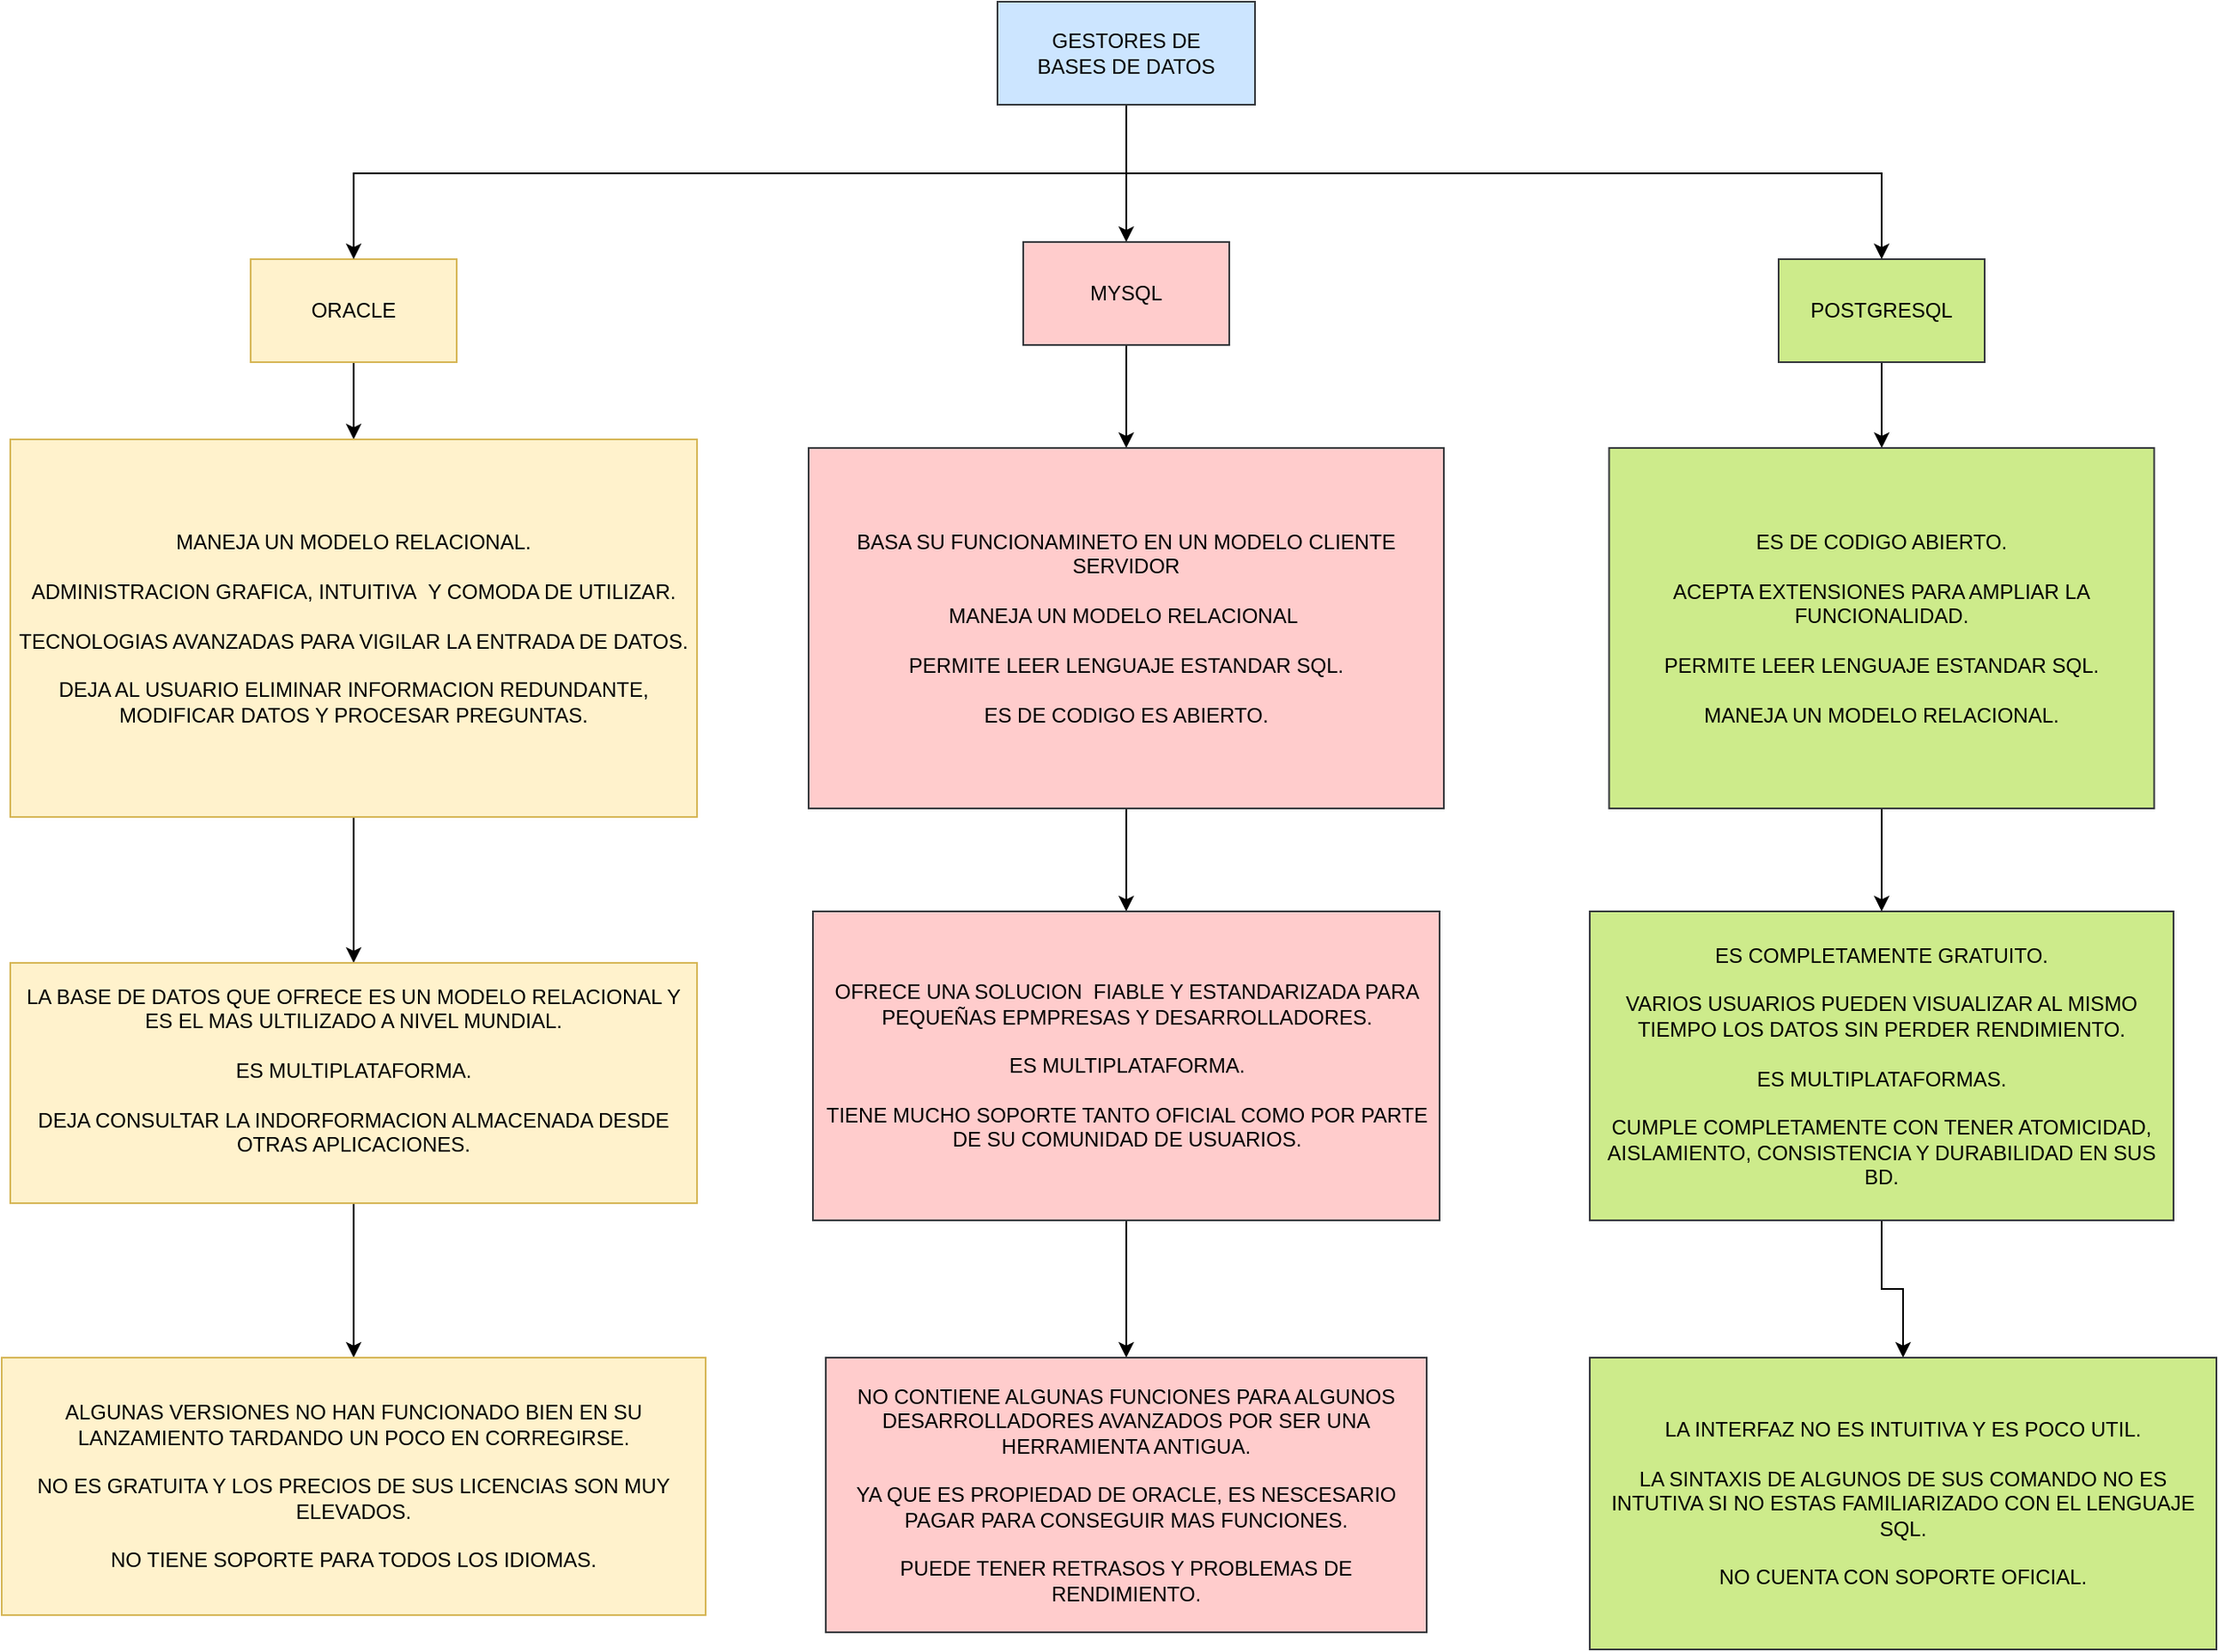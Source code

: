 <mxfile version="20.4.0" type="device"><diagram id="f0bPpsgGL2Xi6Ml-HFWF" name="Página-1"><mxGraphModel dx="1506" dy="407" grid="1" gridSize="10" guides="1" tooltips="1" connect="1" arrows="1" fold="1" page="1" pageScale="1" pageWidth="827" pageHeight="1169" math="0" shadow="0"><root><mxCell id="0"/><mxCell id="1" parent="0"/><mxCell id="Z0-tio8ltxhKrtHe50AP-3" value="" style="edgeStyle=orthogonalEdgeStyle;rounded=0;orthogonalLoop=1;jettySize=auto;html=1;" edge="1" parent="1" source="Z0-tio8ltxhKrtHe50AP-1" target="Z0-tio8ltxhKrtHe50AP-2"><mxGeometry relative="1" as="geometry"><Array as="points"><mxPoint x="400" y="160"/><mxPoint x="400" y="160"/></Array></mxGeometry></mxCell><mxCell id="Z0-tio8ltxhKrtHe50AP-1" value="GESTORES DE&lt;br&gt;BASES DE DATOS" style="rounded=0;whiteSpace=wrap;html=1;fillColor=#cce5ff;strokeColor=#36393d;" vertex="1" parent="1"><mxGeometry x="325" y="60" width="150" height="60" as="geometry"/></mxCell><mxCell id="Z0-tio8ltxhKrtHe50AP-17" value="" style="edgeStyle=orthogonalEdgeStyle;rounded=0;orthogonalLoop=1;jettySize=auto;html=1;" edge="1" parent="1" source="Z0-tio8ltxhKrtHe50AP-2" target="Z0-tio8ltxhKrtHe50AP-16"><mxGeometry relative="1" as="geometry"/></mxCell><mxCell id="Z0-tio8ltxhKrtHe50AP-2" value="MYSQL" style="whiteSpace=wrap;html=1;rounded=0;fillColor=#ffcccc;strokeColor=#36393d;" vertex="1" parent="1"><mxGeometry x="340" y="200" width="120" height="60" as="geometry"/></mxCell><mxCell id="Z0-tio8ltxhKrtHe50AP-11" value="" style="edgeStyle=orthogonalEdgeStyle;rounded=0;orthogonalLoop=1;jettySize=auto;html=1;" edge="1" parent="1" source="Z0-tio8ltxhKrtHe50AP-4" target="Z0-tio8ltxhKrtHe50AP-10"><mxGeometry relative="1" as="geometry"/></mxCell><mxCell id="Z0-tio8ltxhKrtHe50AP-4" value="ORACLE" style="rounded=0;whiteSpace=wrap;html=1;fillColor=#fff2cc;strokeColor=#d6b656;" vertex="1" parent="1"><mxGeometry x="-110" y="210" width="120" height="60" as="geometry"/></mxCell><mxCell id="Z0-tio8ltxhKrtHe50AP-6" value="" style="endArrow=classic;html=1;rounded=0;entryX=0.5;entryY=0;entryDx=0;entryDy=0;" edge="1" parent="1" target="Z0-tio8ltxhKrtHe50AP-4"><mxGeometry width="50" height="50" relative="1" as="geometry"><mxPoint x="400" y="160" as="sourcePoint"/><mxPoint x="430" y="210" as="targetPoint"/><Array as="points"><mxPoint x="-50" y="160"/></Array></mxGeometry></mxCell><mxCell id="Z0-tio8ltxhKrtHe50AP-26" value="" style="edgeStyle=orthogonalEdgeStyle;rounded=0;orthogonalLoop=1;jettySize=auto;html=1;" edge="1" parent="1" source="Z0-tio8ltxhKrtHe50AP-8" target="Z0-tio8ltxhKrtHe50AP-25"><mxGeometry relative="1" as="geometry"/></mxCell><mxCell id="Z0-tio8ltxhKrtHe50AP-8" value="POSTGRESQL" style="rounded=0;whiteSpace=wrap;html=1;fillColor=#cdeb8b;strokeColor=#36393d;" vertex="1" parent="1"><mxGeometry x="780" y="210" width="120" height="60" as="geometry"/></mxCell><mxCell id="Z0-tio8ltxhKrtHe50AP-9" value="" style="endArrow=classic;html=1;rounded=0;entryX=0.5;entryY=0;entryDx=0;entryDy=0;" edge="1" parent="1" target="Z0-tio8ltxhKrtHe50AP-8"><mxGeometry width="50" height="50" relative="1" as="geometry"><mxPoint x="400" y="160" as="sourcePoint"/><mxPoint x="430" y="210" as="targetPoint"/><Array as="points"><mxPoint x="840" y="160"/></Array></mxGeometry></mxCell><mxCell id="Z0-tio8ltxhKrtHe50AP-13" value="" style="edgeStyle=orthogonalEdgeStyle;rounded=0;orthogonalLoop=1;jettySize=auto;html=1;" edge="1" parent="1" source="Z0-tio8ltxhKrtHe50AP-10" target="Z0-tio8ltxhKrtHe50AP-12"><mxGeometry relative="1" as="geometry"/></mxCell><mxCell id="Z0-tio8ltxhKrtHe50AP-10" value="MANEJA UN MODELO RELACIONAL.&lt;br&gt;&lt;br&gt;ADMINISTRACION GRAFICA, INTUITIVA&amp;nbsp; Y COMODA DE UTILIZAR.&lt;br&gt;&lt;br&gt;TECNOLOGIAS AVANZADAS PARA VIGILAR LA ENTRADA DE DATOS.&lt;br&gt;&lt;br&gt;DEJA AL USUARIO ELIMINAR INFORMACION REDUNDANTE, MODIFICAR DATOS Y PROCESAR PREGUNTAS." style="whiteSpace=wrap;html=1;rounded=0;fillColor=#fff2cc;strokeColor=#d6b656;" vertex="1" parent="1"><mxGeometry x="-250" y="315" width="400" height="220" as="geometry"/></mxCell><mxCell id="Z0-tio8ltxhKrtHe50AP-15" value="" style="edgeStyle=orthogonalEdgeStyle;rounded=0;orthogonalLoop=1;jettySize=auto;html=1;" edge="1" parent="1" source="Z0-tio8ltxhKrtHe50AP-12" target="Z0-tio8ltxhKrtHe50AP-14"><mxGeometry relative="1" as="geometry"/></mxCell><mxCell id="Z0-tio8ltxhKrtHe50AP-12" value="LA BASE DE DATOS QUE OFRECE ES UN MODELO RELACIONAL Y ES EL MAS ULTILIZADO A NIVEL MUNDIAL.&lt;br&gt;&lt;br&gt;ES MULTIPLATAFORMA.&lt;br&gt;&lt;br&gt;DEJA CONSULTAR LA INDORFORMACION ALMACENADA DESDE OTRAS APLICACIONES.&lt;br&gt;&lt;br&gt;" style="whiteSpace=wrap;html=1;rounded=0;fillColor=#fff2cc;strokeColor=#d6b656;" vertex="1" parent="1"><mxGeometry x="-250" y="620" width="400" height="140" as="geometry"/></mxCell><mxCell id="Z0-tio8ltxhKrtHe50AP-14" value="ALGUNAS VERSIONES NO HAN FUNCIONADO BIEN EN SU LANZAMIENTO TARDANDO UN POCO EN CORREGIRSE.&lt;br&gt;&lt;br&gt;NO ES GRATUITA Y LOS PRECIOS DE SUS LICENCIAS SON MUY ELEVADOS.&lt;br&gt;&lt;br&gt;NO TIENE SOPORTE PARA TODOS LOS IDIOMAS." style="whiteSpace=wrap;html=1;rounded=0;fillColor=#fff2cc;strokeColor=#d6b656;" vertex="1" parent="1"><mxGeometry x="-255" y="850" width="410" height="150" as="geometry"/></mxCell><mxCell id="Z0-tio8ltxhKrtHe50AP-19" value="" style="edgeStyle=orthogonalEdgeStyle;rounded=0;orthogonalLoop=1;jettySize=auto;html=1;" edge="1" parent="1" source="Z0-tio8ltxhKrtHe50AP-16" target="Z0-tio8ltxhKrtHe50AP-18"><mxGeometry relative="1" as="geometry"/></mxCell><mxCell id="Z0-tio8ltxhKrtHe50AP-16" value="BASA SU FUNCIONAMINETO EN UN MODELO CLIENTE SERVIDOR&lt;br&gt;&amp;nbsp;&lt;br&gt;MANEJA UN MODELO RELACIONAL&amp;nbsp;&lt;br&gt;&lt;br&gt;PERMITE LEER LENGUAJE ESTANDAR SQL.&lt;br&gt;&lt;br&gt;ES DE CODIGO ES ABIERTO." style="whiteSpace=wrap;html=1;rounded=0;fillColor=#ffcccc;strokeColor=#36393d;" vertex="1" parent="1"><mxGeometry x="215" y="320" width="370" height="210" as="geometry"/></mxCell><mxCell id="Z0-tio8ltxhKrtHe50AP-21" value="" style="edgeStyle=orthogonalEdgeStyle;rounded=0;orthogonalLoop=1;jettySize=auto;html=1;" edge="1" parent="1" source="Z0-tio8ltxhKrtHe50AP-18" target="Z0-tio8ltxhKrtHe50AP-20"><mxGeometry relative="1" as="geometry"/></mxCell><mxCell id="Z0-tio8ltxhKrtHe50AP-18" value="OFRECE UNA SOLUCION&amp;nbsp; FIABLE Y ESTANDARIZADA PARA PEQUEÑAS EPMPRESAS Y DESARROLLADORES.&lt;br&gt;&lt;br&gt;ES MULTIPLATAFORMA.&lt;br&gt;&lt;br&gt;TIENE MUCHO SOPORTE TANTO OFICIAL COMO POR PARTE DE SU COMUNIDAD DE USUARIOS." style="whiteSpace=wrap;html=1;rounded=0;fillColor=#ffcccc;strokeColor=#36393d;" vertex="1" parent="1"><mxGeometry x="217.5" y="590" width="365" height="180" as="geometry"/></mxCell><mxCell id="Z0-tio8ltxhKrtHe50AP-20" value="NO CONTIENE ALGUNAS FUNCIONES PARA ALGUNOS DESARROLLADORES AVANZADOS POR SER UNA HERRAMIENTA ANTIGUA.&lt;br&gt;&lt;br&gt;YA QUE ES PROPIEDAD DE ORACLE, ES NESCESARIO PAGAR PARA CONSEGUIR MAS FUNCIONES.&lt;br&gt;&lt;br&gt;PUEDE TENER RETRASOS Y PROBLEMAS DE RENDIMIENTO." style="whiteSpace=wrap;html=1;rounded=0;fillColor=#ffcccc;strokeColor=#36393d;" vertex="1" parent="1"><mxGeometry x="225" y="850" width="350" height="160" as="geometry"/></mxCell><mxCell id="Z0-tio8ltxhKrtHe50AP-24" value="" style="edgeStyle=orthogonalEdgeStyle;rounded=0;orthogonalLoop=1;jettySize=auto;html=1;" edge="1" parent="1" source="Z0-tio8ltxhKrtHe50AP-22" target="Z0-tio8ltxhKrtHe50AP-23"><mxGeometry relative="1" as="geometry"/></mxCell><mxCell id="Z0-tio8ltxhKrtHe50AP-22" value="ES COMPLETAMENTE GRATUITO.&lt;br&gt;&lt;br&gt;VARIOS USUARIOS PUEDEN VISUALIZAR AL MISMO TIEMPO LOS DATOS SIN PERDER RENDIMIENTO.&lt;br&gt;&lt;br&gt;ES MULTIPLATAFORMAS.&lt;br&gt;&lt;br&gt;CUMPLE COMPLETAMENTE CON TENER ATOMICIDAD, AISLAMIENTO, CONSISTENCIA Y DURABILIDAD EN SUS BD." style="rounded=0;whiteSpace=wrap;html=1;fillColor=#cdeb8b;strokeColor=#36393d;" vertex="1" parent="1"><mxGeometry x="670" y="590" width="340" height="180" as="geometry"/></mxCell><mxCell id="Z0-tio8ltxhKrtHe50AP-23" value="LA INTERFAZ NO ES INTUITIVA Y ES POCO UTIL.&lt;br&gt;&lt;br&gt;LA SINTAXIS DE ALGUNOS DE SUS COMANDO NO ES INTUTIVA SI NO ESTAS FAMILIARIZADO CON EL LENGUAJE SQL.&lt;br&gt;&lt;br&gt;NO CUENTA CON SOPORTE OFICIAL." style="whiteSpace=wrap;html=1;rounded=0;fillColor=#cdeb8b;strokeColor=#36393d;" vertex="1" parent="1"><mxGeometry x="670" y="850" width="365" height="170" as="geometry"/></mxCell><mxCell id="Z0-tio8ltxhKrtHe50AP-28" value="" style="edgeStyle=orthogonalEdgeStyle;rounded=0;orthogonalLoop=1;jettySize=auto;html=1;" edge="1" parent="1" source="Z0-tio8ltxhKrtHe50AP-25" target="Z0-tio8ltxhKrtHe50AP-22"><mxGeometry relative="1" as="geometry"/></mxCell><mxCell id="Z0-tio8ltxhKrtHe50AP-25" value="ES DE CODIGO ABIERTO.&lt;br&gt;&lt;br&gt;ACEPTA EXTENSIONES PARA AMPLIAR LA FUNCIONALIDAD.&lt;br&gt;&lt;br&gt;PERMITE LEER LENGUAJE ESTANDAR SQL.&lt;br&gt;&lt;br&gt;MANEJA UN MODELO RELACIONAL." style="whiteSpace=wrap;html=1;rounded=0;fillColor=#cdeb8b;strokeColor=#36393d;" vertex="1" parent="1"><mxGeometry x="681.25" y="320" width="317.5" height="210" as="geometry"/></mxCell></root></mxGraphModel></diagram></mxfile>